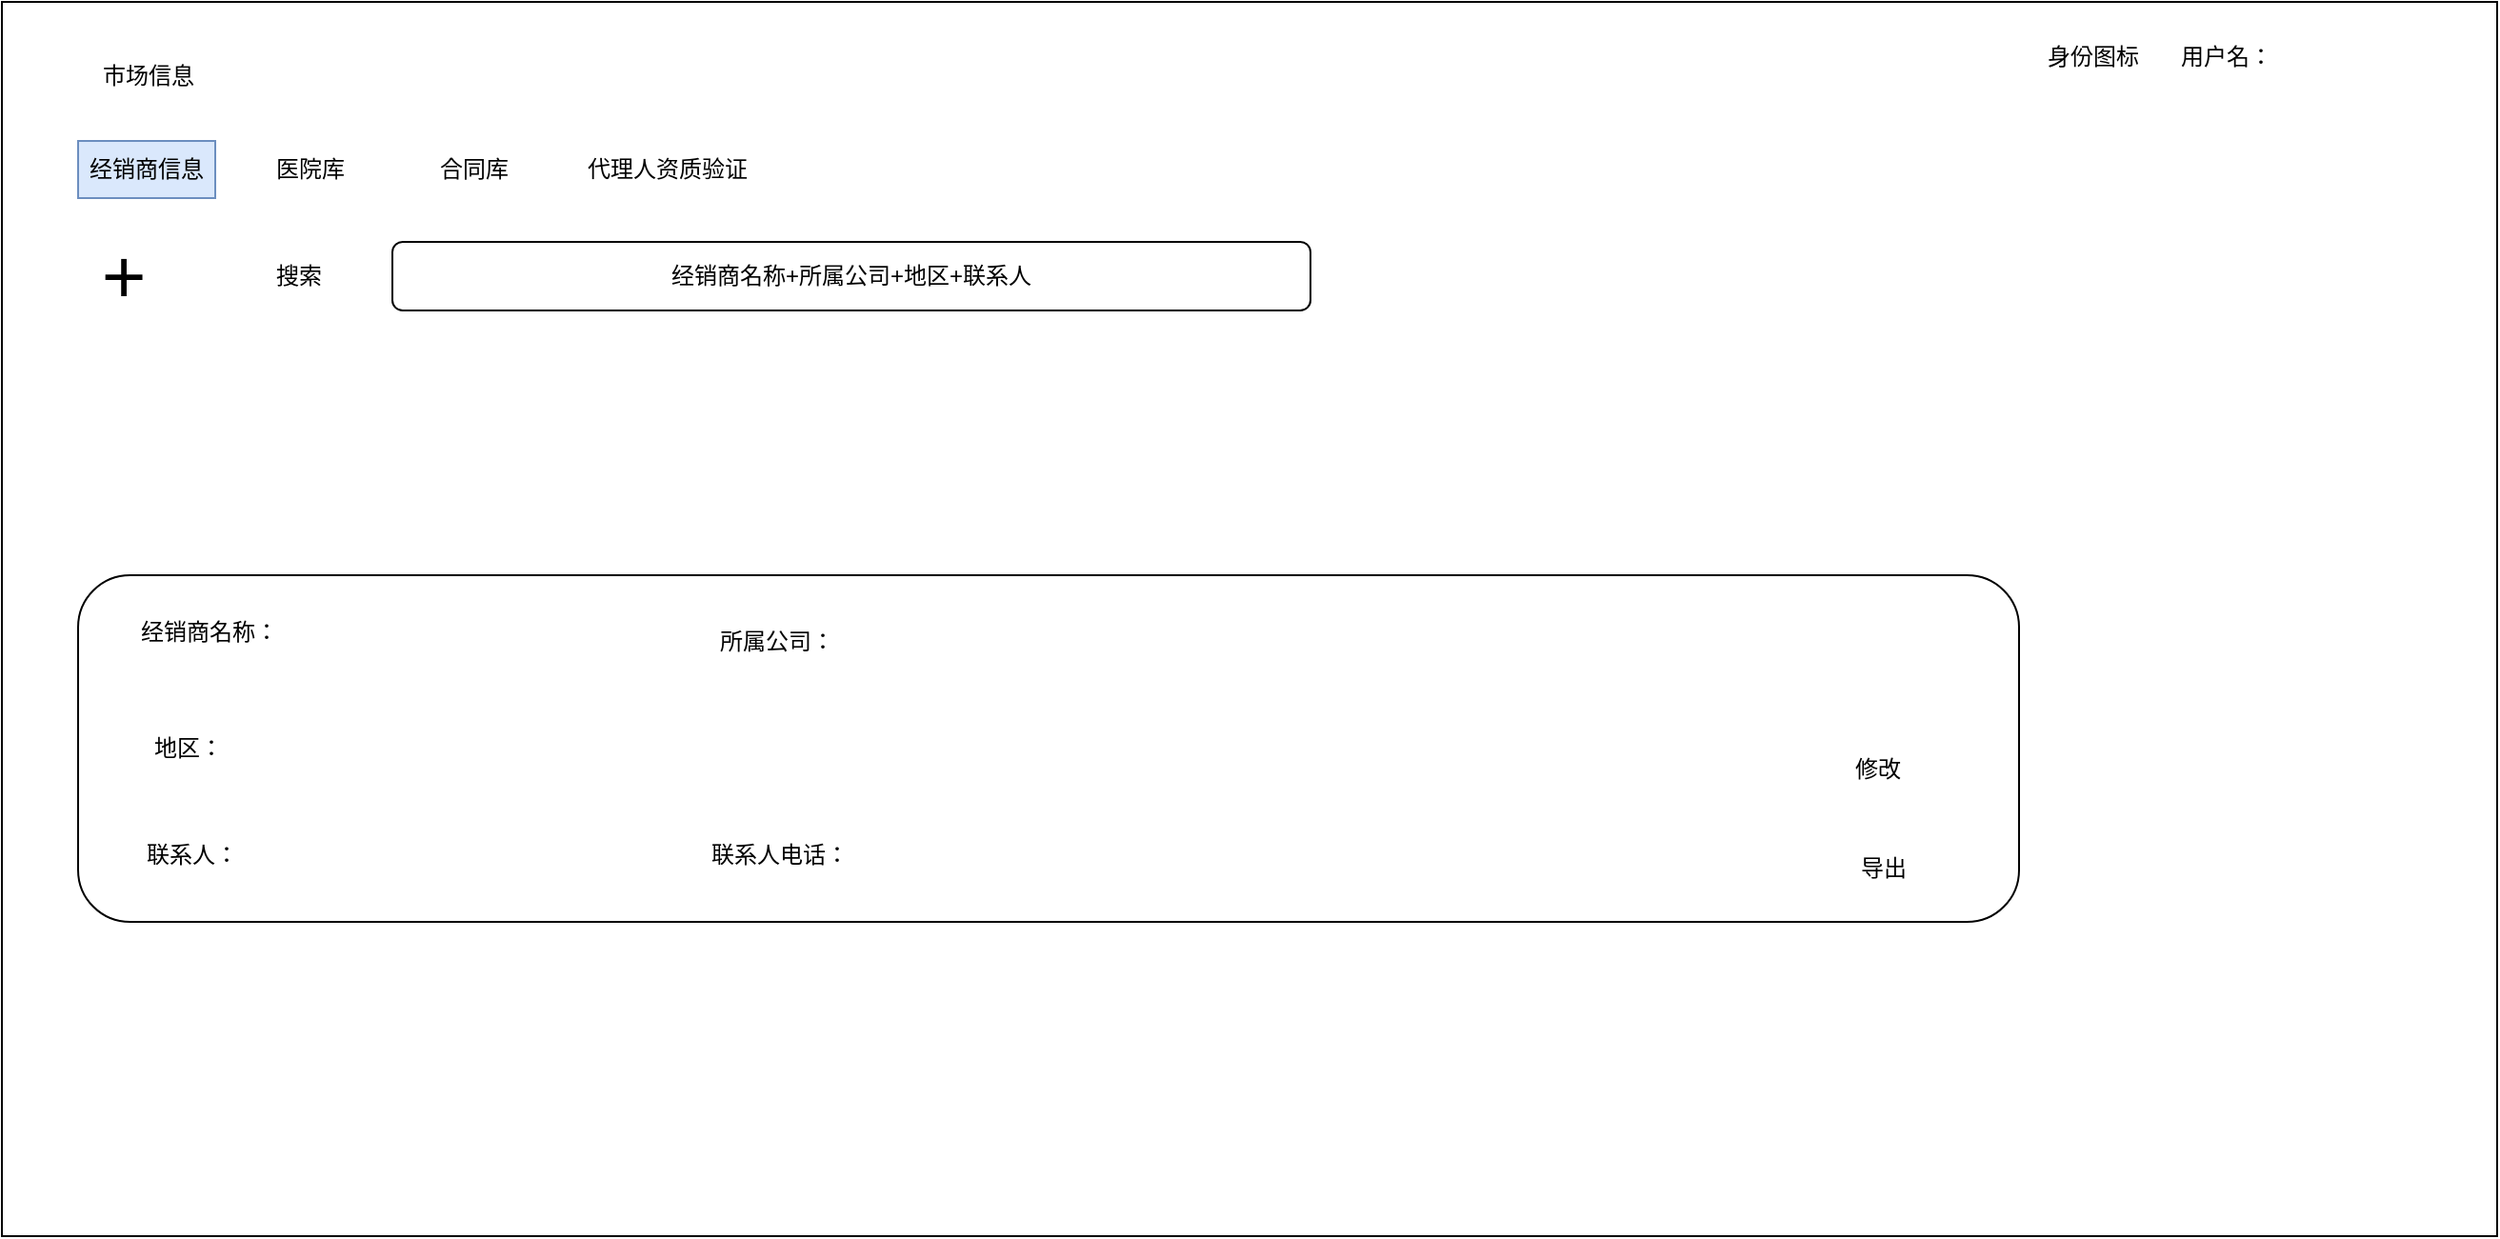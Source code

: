 <mxfile version="15.5.1" type="github" pages="4">
  <diagram id="9SwE26kC5WHIhmiFLGFM" name="经销商信息">
    <mxGraphModel dx="1422" dy="761" grid="0" gridSize="10" guides="1" tooltips="1" connect="1" arrows="1" fold="1" page="1" pageScale="1" pageWidth="827" pageHeight="1169" math="0" shadow="0">
      <root>
        <mxCell id="0" />
        <mxCell id="1" parent="0" />
        <mxCell id="HRXqJdb7DPf_WUPmItNY-2" value="" style="rounded=0;whiteSpace=wrap;html=1;" vertex="1" parent="1">
          <mxGeometry x="46" y="108" width="1310" height="648" as="geometry" />
        </mxCell>
        <mxCell id="HRXqJdb7DPf_WUPmItNY-3" value="市场信息" style="text;html=1;strokeColor=none;fillColor=none;align=center;verticalAlign=middle;whiteSpace=wrap;rounded=0;" vertex="1" parent="1">
          <mxGeometry x="83" y="132" width="80" height="30" as="geometry" />
        </mxCell>
        <mxCell id="HRXqJdb7DPf_WUPmItNY-4" value="经销商信息" style="text;html=1;strokeColor=#6c8ebf;fillColor=#dae8fc;align=center;verticalAlign=middle;whiteSpace=wrap;rounded=0;" vertex="1" parent="1">
          <mxGeometry x="86" y="181" width="72" height="30" as="geometry" />
        </mxCell>
        <mxCell id="HRXqJdb7DPf_WUPmItNY-5" value="医院库" style="text;html=1;strokeColor=none;fillColor=none;align=center;verticalAlign=middle;whiteSpace=wrap;rounded=0;" vertex="1" parent="1">
          <mxGeometry x="172" y="181" width="72" height="30" as="geometry" />
        </mxCell>
        <mxCell id="761J3XR9EP6GSpsO3y2I-1" value="合同库" style="text;html=1;strokeColor=none;fillColor=none;align=center;verticalAlign=middle;whiteSpace=wrap;rounded=0;" vertex="1" parent="1">
          <mxGeometry x="258" y="181" width="72" height="30" as="geometry" />
        </mxCell>
        <mxCell id="761J3XR9EP6GSpsO3y2I-2" value="代理人资质验证" style="text;html=1;strokeColor=none;fillColor=none;align=center;verticalAlign=middle;whiteSpace=wrap;rounded=0;" vertex="1" parent="1">
          <mxGeometry x="350" y="181" width="91" height="30" as="geometry" />
        </mxCell>
        <mxCell id="WcADxpRUIVyGRUi1R2KV-1" value="" style="rounded=1;whiteSpace=wrap;html=1;fontSize=12;" vertex="1" parent="1">
          <mxGeometry x="86" y="409" width="1019" height="182" as="geometry" />
        </mxCell>
        <mxCell id="WcADxpRUIVyGRUi1R2KV-2" value="经销商名称：" style="text;html=1;strokeColor=none;fillColor=none;align=center;verticalAlign=middle;whiteSpace=wrap;rounded=0;" vertex="1" parent="1">
          <mxGeometry x="116" y="424" width="78" height="30" as="geometry" />
        </mxCell>
        <mxCell id="WcADxpRUIVyGRUi1R2KV-3" value="所属公司：" style="text;html=1;strokeColor=none;fillColor=none;align=center;verticalAlign=middle;whiteSpace=wrap;rounded=0;" vertex="1" parent="1">
          <mxGeometry x="414" y="429" width="78" height="30" as="geometry" />
        </mxCell>
        <mxCell id="WcADxpRUIVyGRUi1R2KV-4" value="联系人：" style="text;html=1;strokeColor=none;fillColor=none;align=center;verticalAlign=middle;whiteSpace=wrap;rounded=0;fontSize=12;" vertex="1" parent="1">
          <mxGeometry x="116" y="541" width="60" height="30" as="geometry" />
        </mxCell>
        <mxCell id="WcADxpRUIVyGRUi1R2KV-5" value="联系人电话：" style="text;html=1;strokeColor=none;fillColor=none;align=center;verticalAlign=middle;whiteSpace=wrap;rounded=0;fontSize=12;" vertex="1" parent="1">
          <mxGeometry x="407" y="541" width="95" height="30" as="geometry" />
        </mxCell>
        <mxCell id="5mcCK-gWS719HC3S0seo-1" value="&lt;font style=&quot;font-size: 40px&quot;&gt;+&lt;/font&gt;" style="text;html=1;strokeColor=none;fillColor=none;align=center;verticalAlign=middle;whiteSpace=wrap;rounded=0;" vertex="1" parent="1">
          <mxGeometry x="80" y="236" width="60" height="30" as="geometry" />
        </mxCell>
        <mxCell id="rlcpRx8UffemicgF1Cjp-1" value="搜索" style="text;html=1;strokeColor=none;fillColor=none;align=center;verticalAlign=middle;whiteSpace=wrap;rounded=0;fontSize=12;" vertex="1" parent="1">
          <mxGeometry x="172" y="237" width="60" height="30" as="geometry" />
        </mxCell>
        <mxCell id="W5s-6ukWrw6E9bbNZ8xG-1" value="经销商名称+所属公司+地区+联系人" style="rounded=1;whiteSpace=wrap;html=1;fontSize=12;" vertex="1" parent="1">
          <mxGeometry x="251" y="234" width="482" height="36" as="geometry" />
        </mxCell>
        <mxCell id="W5s-6ukWrw6E9bbNZ8xG-2" value="地区：" style="text;html=1;strokeColor=none;fillColor=none;align=center;verticalAlign=middle;whiteSpace=wrap;rounded=0;fontSize=12;" vertex="1" parent="1">
          <mxGeometry x="114" y="485" width="60" height="30" as="geometry" />
        </mxCell>
        <mxCell id="r7Vd0WTEUoKS9PqL8cs1-1" value="用户名：" style="text;html=1;strokeColor=none;fillColor=none;align=center;verticalAlign=middle;whiteSpace=wrap;rounded=0;fontSize=12;" vertex="1" parent="1">
          <mxGeometry x="1184" y="122" width="60" height="30" as="geometry" />
        </mxCell>
        <mxCell id="r7Vd0WTEUoKS9PqL8cs1-2" value="身份图标" style="text;html=1;strokeColor=none;fillColor=none;align=center;verticalAlign=middle;whiteSpace=wrap;rounded=0;fontSize=12;" vertex="1" parent="1">
          <mxGeometry x="1114" y="122" width="60" height="30" as="geometry" />
        </mxCell>
        <mxCell id="YUVS-DeimjrNuDDKO2y--1" value="导出" style="text;html=1;strokeColor=none;fillColor=none;align=center;verticalAlign=middle;whiteSpace=wrap;rounded=0;fontSize=12;" vertex="1" parent="1">
          <mxGeometry x="1004" y="548" width="60" height="30" as="geometry" />
        </mxCell>
        <mxCell id="7VCU8NmsEfPPzwjvRYEf-1" value="修改" style="text;html=1;strokeColor=none;fillColor=none;align=center;verticalAlign=middle;whiteSpace=wrap;rounded=0;fontSize=12;" vertex="1" parent="1">
          <mxGeometry x="1001" y="496" width="60" height="30" as="geometry" />
        </mxCell>
      </root>
    </mxGraphModel>
  </diagram>
  <diagram id="U78cr7vg3-kMkLcBZOdT" name="医院库">
    <mxGraphModel dx="1422" dy="761" grid="0" gridSize="10" guides="1" tooltips="1" connect="1" arrows="1" fold="1" page="1" pageScale="1" pageWidth="827" pageHeight="1169" math="0" shadow="0">
      <root>
        <mxCell id="DU3dCuHn79Ic1vKU2-3g-0" />
        <mxCell id="DU3dCuHn79Ic1vKU2-3g-1" parent="DU3dCuHn79Ic1vKU2-3g-0" />
        <mxCell id="AbRo0B9MV_-rtowAeEx4-0" value="" style="rounded=0;whiteSpace=wrap;html=1;" vertex="1" parent="DU3dCuHn79Ic1vKU2-3g-1">
          <mxGeometry x="46" y="108" width="1310" height="648" as="geometry" />
        </mxCell>
        <mxCell id="AbRo0B9MV_-rtowAeEx4-1" value="市场信息" style="text;html=1;strokeColor=none;fillColor=none;align=center;verticalAlign=middle;whiteSpace=wrap;rounded=0;" vertex="1" parent="DU3dCuHn79Ic1vKU2-3g-1">
          <mxGeometry x="83" y="132" width="80" height="30" as="geometry" />
        </mxCell>
        <mxCell id="AbRo0B9MV_-rtowAeEx4-2" value="经销商信息" style="text;html=1;align=center;verticalAlign=middle;whiteSpace=wrap;rounded=0;" vertex="1" parent="DU3dCuHn79Ic1vKU2-3g-1">
          <mxGeometry x="86" y="181" width="72" height="30" as="geometry" />
        </mxCell>
        <mxCell id="AbRo0B9MV_-rtowAeEx4-3" value="医院库" style="text;html=1;strokeColor=#6c8ebf;fillColor=#dae8fc;align=center;verticalAlign=middle;whiteSpace=wrap;rounded=0;" vertex="1" parent="DU3dCuHn79Ic1vKU2-3g-1">
          <mxGeometry x="172" y="181" width="72" height="30" as="geometry" />
        </mxCell>
        <mxCell id="AbRo0B9MV_-rtowAeEx4-4" value="合同库" style="text;html=1;strokeColor=none;fillColor=none;align=center;verticalAlign=middle;whiteSpace=wrap;rounded=0;" vertex="1" parent="DU3dCuHn79Ic1vKU2-3g-1">
          <mxGeometry x="258" y="181" width="72" height="30" as="geometry" />
        </mxCell>
        <mxCell id="AbRo0B9MV_-rtowAeEx4-5" value="代理人资质验证" style="text;html=1;strokeColor=none;fillColor=none;align=center;verticalAlign=middle;whiteSpace=wrap;rounded=0;" vertex="1" parent="DU3dCuHn79Ic1vKU2-3g-1">
          <mxGeometry x="350" y="181" width="91" height="30" as="geometry" />
        </mxCell>
        <mxCell id="PWnUx_wRhXpxOtDF2GI--0" value="&lt;font style=&quot;font-size: 40px&quot;&gt;+&lt;/font&gt;" style="text;html=1;strokeColor=none;fillColor=none;align=center;verticalAlign=middle;whiteSpace=wrap;rounded=0;" vertex="1" parent="DU3dCuHn79Ic1vKU2-3g-1">
          <mxGeometry x="80" y="236" width="60" height="30" as="geometry" />
        </mxCell>
        <mxCell id="DObwsU4Ab1I_wYzRT43_-0" value="" style="rounded=1;whiteSpace=wrap;html=1;fontSize=12;" vertex="1" parent="DU3dCuHn79Ic1vKU2-3g-1">
          <mxGeometry x="89" y="368" width="1194" height="174" as="geometry" />
        </mxCell>
        <mxCell id="mKQRkPPf_dZWKBc2aOSd-0" value="医院名称：" style="text;html=1;strokeColor=none;fillColor=none;align=center;verticalAlign=middle;whiteSpace=wrap;rounded=0;" vertex="1" parent="DU3dCuHn79Ic1vKU2-3g-1">
          <mxGeometry x="117" y="398" width="78" height="30" as="geometry" />
        </mxCell>
        <mxCell id="mKQRkPPf_dZWKBc2aOSd-1" value="科室：" style="text;html=1;strokeColor=none;fillColor=none;align=center;verticalAlign=middle;whiteSpace=wrap;rounded=0;" vertex="1" parent="DU3dCuHn79Ic1vKU2-3g-1">
          <mxGeometry x="112" y="470" width="78" height="30" as="geometry" />
        </mxCell>
        <mxCell id="mKQRkPPf_dZWKBc2aOSd-2" value="修改" style="text;html=1;strokeColor=none;fillColor=none;align=center;verticalAlign=middle;whiteSpace=wrap;rounded=0;fontSize=12;" vertex="1" parent="DU3dCuHn79Ic1vKU2-3g-1">
          <mxGeometry x="1202" y="390" width="60" height="30" as="geometry" />
        </mxCell>
        <mxCell id="mKQRkPPf_dZWKBc2aOSd-3" value="删除" style="text;html=1;strokeColor=none;fillColor=none;align=center;verticalAlign=middle;whiteSpace=wrap;rounded=0;fontSize=12;" vertex="1" parent="DU3dCuHn79Ic1vKU2-3g-1">
          <mxGeometry x="1202" y="440" width="60" height="30" as="geometry" />
        </mxCell>
        <mxCell id="0tnmjx7723rQRGSPgAOU-0" value="搜索" style="text;html=1;strokeColor=none;fillColor=none;align=center;verticalAlign=middle;whiteSpace=wrap;rounded=0;fontSize=12;" vertex="1" parent="DU3dCuHn79Ic1vKU2-3g-1">
          <mxGeometry x="172" y="237" width="60" height="30" as="geometry" />
        </mxCell>
        <mxCell id="0tnmjx7723rQRGSPgAOU-1" value="医院名称+地区+科室名" style="rounded=1;whiteSpace=wrap;html=1;fontSize=12;" vertex="1" parent="DU3dCuHn79Ic1vKU2-3g-1">
          <mxGeometry x="251" y="234" width="482" height="36" as="geometry" />
        </mxCell>
        <mxCell id="0tnmjx7723rQRGSPgAOU-3" value="地区" style="text;html=1;align=center;verticalAlign=middle;resizable=0;points=[];autosize=1;strokeColor=none;fillColor=none;fontSize=12;" vertex="1" parent="DU3dCuHn79Ic1vKU2-3g-1">
          <mxGeometry x="127" y="437" width="34" height="18" as="geometry" />
        </mxCell>
        <mxCell id="ARGT3D9s_4S0Fw0osqHu-0" value="导出" style="text;html=1;strokeColor=none;fillColor=none;align=center;verticalAlign=middle;whiteSpace=wrap;rounded=0;fontSize=12;" vertex="1" parent="DU3dCuHn79Ic1vKU2-3g-1">
          <mxGeometry x="1199" y="498" width="60" height="30" as="geometry" />
        </mxCell>
        <mxCell id="toyj2ExtT0e02cWNeD7_-0" value="关联经销商" style="text;html=1;strokeColor=none;fillColor=none;align=center;verticalAlign=middle;whiteSpace=wrap;rounded=0;fontSize=12;" vertex="1" parent="DU3dCuHn79Ic1vKU2-3g-1">
          <mxGeometry x="112" y="505" width="90" height="30" as="geometry" />
        </mxCell>
      </root>
    </mxGraphModel>
  </diagram>
  <diagram id="opiZZUbV5z-S4K4JfUrQ" name="合同库">
    <mxGraphModel dx="1422" dy="761" grid="0" gridSize="10" guides="1" tooltips="1" connect="1" arrows="1" fold="1" page="1" pageScale="1" pageWidth="827" pageHeight="1169" math="0" shadow="0">
      <root>
        <mxCell id="6lPjVunkmXJm0ULRB7YU-0" />
        <mxCell id="6lPjVunkmXJm0ULRB7YU-1" parent="6lPjVunkmXJm0ULRB7YU-0" />
        <mxCell id="6lPjVunkmXJm0ULRB7YU-2" value="" style="rounded=0;whiteSpace=wrap;html=1;" vertex="1" parent="6lPjVunkmXJm0ULRB7YU-1">
          <mxGeometry x="33" y="86" width="1310" height="648" as="geometry" />
        </mxCell>
        <mxCell id="6lPjVunkmXJm0ULRB7YU-3" value="市场信息" style="text;html=1;strokeColor=none;fillColor=none;align=center;verticalAlign=middle;whiteSpace=wrap;rounded=0;" vertex="1" parent="6lPjVunkmXJm0ULRB7YU-1">
          <mxGeometry x="83" y="132" width="80" height="30" as="geometry" />
        </mxCell>
        <mxCell id="6lPjVunkmXJm0ULRB7YU-4" value="经销商信息" style="text;html=1;align=center;verticalAlign=middle;whiteSpace=wrap;rounded=0;" vertex="1" parent="6lPjVunkmXJm0ULRB7YU-1">
          <mxGeometry x="86" y="181" width="72" height="30" as="geometry" />
        </mxCell>
        <mxCell id="6lPjVunkmXJm0ULRB7YU-5" value="医院库" style="text;html=1;align=center;verticalAlign=middle;whiteSpace=wrap;rounded=0;" vertex="1" parent="6lPjVunkmXJm0ULRB7YU-1">
          <mxGeometry x="172" y="181" width="72" height="30" as="geometry" />
        </mxCell>
        <mxCell id="6lPjVunkmXJm0ULRB7YU-6" value="合同库" style="text;html=1;strokeColor=#6c8ebf;fillColor=#dae8fc;align=center;verticalAlign=middle;whiteSpace=wrap;rounded=0;" vertex="1" parent="6lPjVunkmXJm0ULRB7YU-1">
          <mxGeometry x="258" y="181" width="72" height="30" as="geometry" />
        </mxCell>
        <mxCell id="6lPjVunkmXJm0ULRB7YU-7" value="代理人资质验证" style="text;html=1;strokeColor=none;fillColor=none;align=center;verticalAlign=middle;whiteSpace=wrap;rounded=0;" vertex="1" parent="6lPjVunkmXJm0ULRB7YU-1">
          <mxGeometry x="361" y="181" width="91" height="30" as="geometry" />
        </mxCell>
        <mxCell id="XEoMneNqG2duwxJq3-Po-1" value="" style="rounded=1;whiteSpace=wrap;html=1;fontSize=12;" vertex="1" parent="6lPjVunkmXJm0ULRB7YU-1">
          <mxGeometry x="88" y="424" width="1186" height="215" as="geometry" />
        </mxCell>
        <mxCell id="XEoMneNqG2duwxJq3-Po-2" value="经销商&amp;amp;公司" style="rounded=1;whiteSpace=wrap;html=1;fontSize=12;" vertex="1" parent="6lPjVunkmXJm0ULRB7YU-1">
          <mxGeometry x="246" y="571" width="120" height="60" as="geometry" />
        </mxCell>
        <mxCell id="XEoMneNqG2duwxJq3-Po-3" value="经销商&amp;amp;医院" style="rounded=1;whiteSpace=wrap;html=1;fontSize=12;" vertex="1" parent="6lPjVunkmXJm0ULRB7YU-1">
          <mxGeometry x="419" y="570" width="120" height="60" as="geometry" />
        </mxCell>
        <mxCell id="XEoMneNqG2duwxJq3-Po-4" value="公司&amp;amp;医院" style="rounded=1;whiteSpace=wrap;html=1;fontSize=12;" vertex="1" parent="6lPjVunkmXJm0ULRB7YU-1">
          <mxGeometry x="588" y="571" width="120" height="60" as="geometry" />
        </mxCell>
        <mxCell id="XEoMneNqG2duwxJq3-Po-5" value="合同类型" style="text;html=1;strokeColor=none;fillColor=none;align=center;verticalAlign=middle;whiteSpace=wrap;rounded=0;" vertex="1" parent="6lPjVunkmXJm0ULRB7YU-1">
          <mxGeometry x="131" y="585" width="56" height="30" as="geometry" />
        </mxCell>
        <mxCell id="XEoMneNqG2duwxJq3-Po-6" value="合同流程编号" style="text;html=1;strokeColor=none;fillColor=none;align=center;verticalAlign=middle;whiteSpace=wrap;rounded=0;" vertex="1" parent="6lPjVunkmXJm0ULRB7YU-1">
          <mxGeometry x="124" y="443" width="78" height="30" as="geometry" />
        </mxCell>
        <mxCell id="XEoMneNqG2duwxJq3-Po-7" value="合同开始时间~合同结束时间" style="text;html=1;strokeColor=none;fillColor=none;align=center;verticalAlign=middle;whiteSpace=wrap;rounded=0;" vertex="1" parent="6lPjVunkmXJm0ULRB7YU-1">
          <mxGeometry x="240" y="443" width="222" height="30" as="geometry" />
        </mxCell>
        <mxCell id="XEoMneNqG2duwxJq3-Po-8" value="合同主体：" style="text;html=1;strokeColor=none;fillColor=none;align=center;verticalAlign=middle;whiteSpace=wrap;rounded=0;" vertex="1" parent="6lPjVunkmXJm0ULRB7YU-1">
          <mxGeometry x="120" y="511" width="78" height="30" as="geometry" />
        </mxCell>
        <mxCell id="XEoMneNqG2duwxJq3-Po-9" value="经销商" style="text;html=1;strokeColor=none;fillColor=none;align=center;verticalAlign=middle;whiteSpace=wrap;rounded=0;" vertex="1" parent="6lPjVunkmXJm0ULRB7YU-1">
          <mxGeometry x="252" y="514" width="78" height="30" as="geometry" />
        </mxCell>
        <mxCell id="XEoMneNqG2duwxJq3-Po-10" value="医院" style="text;html=1;strokeColor=none;fillColor=none;align=center;verticalAlign=middle;whiteSpace=wrap;rounded=0;" vertex="1" parent="6lPjVunkmXJm0ULRB7YU-1">
          <mxGeometry x="358" y="514" width="78" height="30" as="geometry" />
        </mxCell>
        <mxCell id="XEoMneNqG2duwxJq3-Po-11" value="公司" style="text;html=1;strokeColor=none;fillColor=none;align=center;verticalAlign=middle;whiteSpace=wrap;rounded=0;" vertex="1" parent="6lPjVunkmXJm0ULRB7YU-1">
          <mxGeometry x="464" y="514" width="78" height="30" as="geometry" />
        </mxCell>
        <mxCell id="XEoMneNqG2duwxJq3-Po-14" value="修改" style="rounded=1;whiteSpace=wrap;html=1;fontSize=12;" vertex="1" parent="6lPjVunkmXJm0ULRB7YU-1">
          <mxGeometry x="1181" y="599" width="56" height="26" as="geometry" />
        </mxCell>
        <mxCell id="XEoMneNqG2duwxJq3-Po-15" value="删除" style="rounded=1;whiteSpace=wrap;html=1;fontSize=12;" vertex="1" parent="6lPjVunkmXJm0ULRB7YU-1">
          <mxGeometry x="1181" y="559" width="56" height="26" as="geometry" />
        </mxCell>
        <mxCell id="XEoMneNqG2duwxJq3-Po-16" value="搜索" style="text;html=1;strokeColor=none;fillColor=none;align=center;verticalAlign=middle;whiteSpace=wrap;rounded=0;fontSize=12;" vertex="1" parent="6lPjVunkmXJm0ULRB7YU-1">
          <mxGeometry x="172" y="237" width="60" height="30" as="geometry" />
        </mxCell>
        <mxCell id="XEoMneNqG2duwxJq3-Po-17" value="合同编号+经销商+医院" style="rounded=1;whiteSpace=wrap;html=1;fontSize=12;" vertex="1" parent="6lPjVunkmXJm0ULRB7YU-1">
          <mxGeometry x="230" y="237" width="397" height="32" as="geometry" />
        </mxCell>
        <mxCell id="X7t1CrJqVaCevKCTgSyj-0" value="&lt;font style=&quot;font-size: 40px&quot;&gt;+&lt;/font&gt;" style="text;html=1;strokeColor=none;fillColor=none;align=center;verticalAlign=middle;whiteSpace=wrap;rounded=0;" vertex="1" parent="6lPjVunkmXJm0ULRB7YU-1">
          <mxGeometry x="80" y="236" width="60" height="30" as="geometry" />
        </mxCell>
      </root>
    </mxGraphModel>
  </diagram>
  <diagram id="nF0tNZlMZklN26tnOSKn" name="区域代理经销商">
    <mxGraphModel dx="1422" dy="761" grid="0" gridSize="10" guides="1" tooltips="1" connect="1" arrows="1" fold="1" page="1" pageScale="1" pageWidth="827" pageHeight="1169" math="0" shadow="0">
      <root>
        <mxCell id="_vQ5mhPag6q5sIvM6sL_-0" />
        <mxCell id="_vQ5mhPag6q5sIvM6sL_-1" parent="_vQ5mhPag6q5sIvM6sL_-0" />
        <mxCell id="TrH7bQ1gIruFE_3ys5hD-0" value="" style="rounded=0;whiteSpace=wrap;html=1;" vertex="1" parent="_vQ5mhPag6q5sIvM6sL_-1">
          <mxGeometry x="33" y="86" width="1310" height="648" as="geometry" />
        </mxCell>
        <mxCell id="TrH7bQ1gIruFE_3ys5hD-1" value="市场信息" style="text;html=1;strokeColor=none;fillColor=none;align=center;verticalAlign=middle;whiteSpace=wrap;rounded=0;" vertex="1" parent="_vQ5mhPag6q5sIvM6sL_-1">
          <mxGeometry x="83" y="132" width="80" height="30" as="geometry" />
        </mxCell>
        <mxCell id="TrH7bQ1gIruFE_3ys5hD-2" value="经销商信息" style="text;html=1;align=center;verticalAlign=middle;whiteSpace=wrap;rounded=0;" vertex="1" parent="_vQ5mhPag6q5sIvM6sL_-1">
          <mxGeometry x="86" y="181" width="72" height="30" as="geometry" />
        </mxCell>
        <mxCell id="TrH7bQ1gIruFE_3ys5hD-3" value="医院库" style="text;html=1;align=center;verticalAlign=middle;whiteSpace=wrap;rounded=0;" vertex="1" parent="_vQ5mhPag6q5sIvM6sL_-1">
          <mxGeometry x="172" y="181" width="72" height="30" as="geometry" />
        </mxCell>
        <mxCell id="TrH7bQ1gIruFE_3ys5hD-4" value="合同库" style="text;html=1;align=center;verticalAlign=middle;whiteSpace=wrap;rounded=0;" vertex="1" parent="_vQ5mhPag6q5sIvM6sL_-1">
          <mxGeometry x="258" y="181" width="72" height="30" as="geometry" />
        </mxCell>
        <mxCell id="TrH7bQ1gIruFE_3ys5hD-5" value="区域代理商资质验证" style="text;html=1;strokeColor=#6c8ebf;fillColor=#dae8fc;align=center;verticalAlign=middle;whiteSpace=wrap;rounded=0;" vertex="1" parent="_vQ5mhPag6q5sIvM6sL_-1">
          <mxGeometry x="361" y="181" width="130" height="30" as="geometry" />
        </mxCell>
        <mxCell id="TrH7bQ1gIruFE_3ys5hD-6" value="" style="rounded=1;whiteSpace=wrap;html=1;fontSize=12;" vertex="1" parent="_vQ5mhPag6q5sIvM6sL_-1">
          <mxGeometry x="88" y="424" width="1186" height="215" as="geometry" />
        </mxCell>
        <mxCell id="TrH7bQ1gIruFE_3ys5hD-17" value="修改" style="rounded=1;whiteSpace=wrap;html=1;fontSize=12;" vertex="1" parent="_vQ5mhPag6q5sIvM6sL_-1">
          <mxGeometry x="1181" y="599" width="56" height="26" as="geometry" />
        </mxCell>
        <mxCell id="TrH7bQ1gIruFE_3ys5hD-18" value="删除" style="rounded=1;whiteSpace=wrap;html=1;fontSize=12;" vertex="1" parent="_vQ5mhPag6q5sIvM6sL_-1">
          <mxGeometry x="1181" y="559" width="56" height="26" as="geometry" />
        </mxCell>
        <mxCell id="TrH7bQ1gIruFE_3ys5hD-19" value="搜索" style="text;html=1;strokeColor=none;fillColor=none;align=center;verticalAlign=middle;whiteSpace=wrap;rounded=0;fontSize=12;" vertex="1" parent="_vQ5mhPag6q5sIvM6sL_-1">
          <mxGeometry x="172" y="237" width="60" height="30" as="geometry" />
        </mxCell>
        <mxCell id="TrH7bQ1gIruFE_3ys5hD-20" value="经销商+区域" style="rounded=1;whiteSpace=wrap;html=1;fontSize=12;" vertex="1" parent="_vQ5mhPag6q5sIvM6sL_-1">
          <mxGeometry x="230" y="237" width="397" height="32" as="geometry" />
        </mxCell>
        <mxCell id="TrH7bQ1gIruFE_3ys5hD-21" value="&lt;font style=&quot;font-size: 40px&quot;&gt;+&lt;/font&gt;" style="text;html=1;strokeColor=none;fillColor=none;align=center;verticalAlign=middle;whiteSpace=wrap;rounded=0;" vertex="1" parent="_vQ5mhPag6q5sIvM6sL_-1">
          <mxGeometry x="80" y="236" width="60" height="30" as="geometry" />
        </mxCell>
        <mxCell id="YVjq22CWEwFPFRhfEzcm-0" value="区域经销商名称" style="text;html=1;strokeColor=none;fillColor=none;align=center;verticalAlign=middle;whiteSpace=wrap;rounded=0;fontSize=12;" vertex="1" parent="_vQ5mhPag6q5sIvM6sL_-1">
          <mxGeometry x="126" y="441" width="104" height="30" as="geometry" />
        </mxCell>
        <mxCell id="YVjq22CWEwFPFRhfEzcm-1" value="代理区域" style="text;html=1;strokeColor=none;fillColor=none;align=center;verticalAlign=middle;whiteSpace=wrap;rounded=0;fontSize=12;" vertex="1" parent="_vQ5mhPag6q5sIvM6sL_-1">
          <mxGeometry x="678" y="447" width="104" height="30" as="geometry" />
        </mxCell>
        <mxCell id="YVjq22CWEwFPFRhfEzcm-2" value="人员配置" style="text;html=1;strokeColor=none;fillColor=none;align=center;verticalAlign=middle;whiteSpace=wrap;rounded=0;fontSize=12;" vertex="1" parent="_vQ5mhPag6q5sIvM6sL_-1">
          <mxGeometry x="109" y="490" width="104" height="30" as="geometry" />
        </mxCell>
        <mxCell id="YVjq22CWEwFPFRhfEzcm-3" value="Funnel表添加" style="text;html=1;strokeColor=none;fillColor=none;align=center;verticalAlign=middle;whiteSpace=wrap;rounded=0;fontSize=12;" vertex="1" parent="_vQ5mhPag6q5sIvM6sL_-1">
          <mxGeometry x="1058" y="597" width="104" height="30" as="geometry" />
        </mxCell>
        <mxCell id="YVjq22CWEwFPFRhfEzcm-4" value="评审分数" style="text;html=1;strokeColor=none;fillColor=none;align=center;verticalAlign=middle;whiteSpace=wrap;rounded=0;fontSize=12;" vertex="1" parent="_vQ5mhPag6q5sIvM6sL_-1">
          <mxGeometry x="122" y="559" width="86" height="62" as="geometry" />
        </mxCell>
      </root>
    </mxGraphModel>
  </diagram>
</mxfile>
